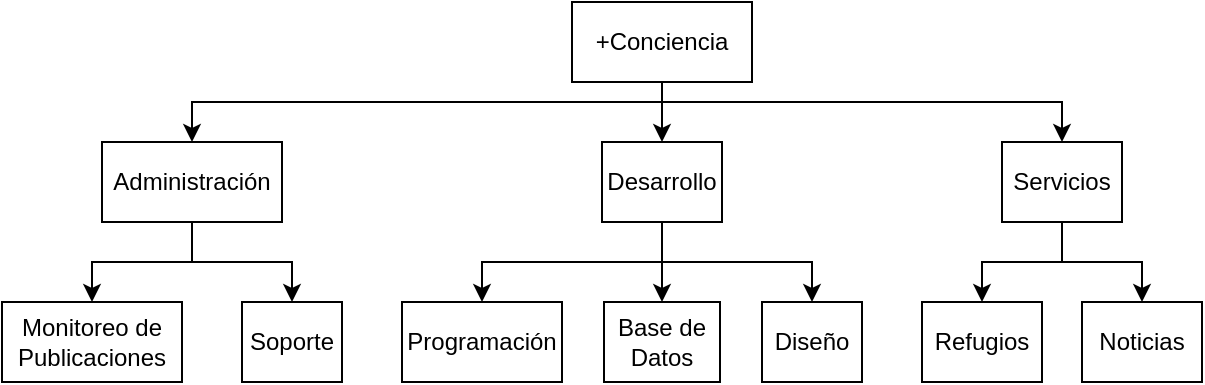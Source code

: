 <mxfile version="14.8.3" type="device"><diagram id="xFZMSt7jRsYqSHqvF51V" name="Page-1"><mxGraphModel dx="942" dy="614" grid="1" gridSize="10" guides="1" tooltips="1" connect="1" arrows="1" fold="1" page="1" pageScale="1" pageWidth="827" pageHeight="1169" math="0" shadow="0"><root><mxCell id="0"/><mxCell id="1" parent="0"/><mxCell id="DFgL-qZMrbQHyLdBinZc-12" style="edgeStyle=orthogonalEdgeStyle;rounded=0;orthogonalLoop=1;jettySize=auto;html=1;exitX=0.5;exitY=1;exitDx=0;exitDy=0;entryX=0.5;entryY=0;entryDx=0;entryDy=0;" edge="1" parent="1" source="R6n4xFLArPMitpgp092n-1" target="DFgL-qZMrbQHyLdBinZc-2"><mxGeometry relative="1" as="geometry"/></mxCell><mxCell id="DFgL-qZMrbQHyLdBinZc-25" style="edgeStyle=orthogonalEdgeStyle;rounded=0;orthogonalLoop=1;jettySize=auto;html=1;exitX=0.5;exitY=1;exitDx=0;exitDy=0;entryX=0.5;entryY=0;entryDx=0;entryDy=0;" edge="1" parent="1" source="R6n4xFLArPMitpgp092n-1" target="DFgL-qZMrbQHyLdBinZc-3"><mxGeometry relative="1" as="geometry"><Array as="points"><mxPoint x="440" y="130"/><mxPoint x="640" y="130"/></Array></mxGeometry></mxCell><mxCell id="DFgL-qZMrbQHyLdBinZc-26" style="edgeStyle=orthogonalEdgeStyle;rounded=0;orthogonalLoop=1;jettySize=auto;html=1;exitX=0.5;exitY=1;exitDx=0;exitDy=0;entryX=0.5;entryY=0;entryDx=0;entryDy=0;" edge="1" parent="1" source="R6n4xFLArPMitpgp092n-1" target="DFgL-qZMrbQHyLdBinZc-1"><mxGeometry relative="1" as="geometry"><Array as="points"><mxPoint x="440" y="130"/><mxPoint x="205" y="130"/></Array></mxGeometry></mxCell><mxCell id="R6n4xFLArPMitpgp092n-1" value="+Conciencia" style="rounded=0;whiteSpace=wrap;html=1;" parent="1" vertex="1"><mxGeometry x="395" y="80" width="90" height="40" as="geometry"/></mxCell><mxCell id="DFgL-qZMrbQHyLdBinZc-27" style="edgeStyle=orthogonalEdgeStyle;rounded=0;orthogonalLoop=1;jettySize=auto;html=1;exitX=0.5;exitY=1;exitDx=0;exitDy=0;entryX=0.5;entryY=0;entryDx=0;entryDy=0;" edge="1" parent="1" source="DFgL-qZMrbQHyLdBinZc-1" target="DFgL-qZMrbQHyLdBinZc-4"><mxGeometry relative="1" as="geometry"/></mxCell><mxCell id="DFgL-qZMrbQHyLdBinZc-28" style="edgeStyle=orthogonalEdgeStyle;rounded=0;orthogonalLoop=1;jettySize=auto;html=1;exitX=0.5;exitY=1;exitDx=0;exitDy=0;entryX=0.5;entryY=0;entryDx=0;entryDy=0;" edge="1" parent="1" source="DFgL-qZMrbQHyLdBinZc-1" target="DFgL-qZMrbQHyLdBinZc-5"><mxGeometry relative="1" as="geometry"/></mxCell><mxCell id="DFgL-qZMrbQHyLdBinZc-1" value="Administración" style="rounded=0;whiteSpace=wrap;html=1;" vertex="1" parent="1"><mxGeometry x="160" y="150" width="90" height="40" as="geometry"/></mxCell><mxCell id="DFgL-qZMrbQHyLdBinZc-10" style="edgeStyle=orthogonalEdgeStyle;rounded=0;orthogonalLoop=1;jettySize=auto;html=1;exitX=0.5;exitY=1;exitDx=0;exitDy=0;" edge="1" parent="1" source="DFgL-qZMrbQHyLdBinZc-2" target="DFgL-qZMrbQHyLdBinZc-6"><mxGeometry relative="1" as="geometry"/></mxCell><mxCell id="DFgL-qZMrbQHyLdBinZc-15" style="edgeStyle=orthogonalEdgeStyle;rounded=0;orthogonalLoop=1;jettySize=auto;html=1;exitX=0.5;exitY=1;exitDx=0;exitDy=0;entryX=0.5;entryY=0;entryDx=0;entryDy=0;" edge="1" parent="1" source="DFgL-qZMrbQHyLdBinZc-2" target="DFgL-qZMrbQHyLdBinZc-7"><mxGeometry relative="1" as="geometry"/></mxCell><mxCell id="DFgL-qZMrbQHyLdBinZc-16" style="edgeStyle=orthogonalEdgeStyle;rounded=0;orthogonalLoop=1;jettySize=auto;html=1;exitX=0.5;exitY=1;exitDx=0;exitDy=0;entryX=0.5;entryY=0;entryDx=0;entryDy=0;" edge="1" parent="1" source="DFgL-qZMrbQHyLdBinZc-2" target="DFgL-qZMrbQHyLdBinZc-8"><mxGeometry relative="1" as="geometry"/></mxCell><mxCell id="DFgL-qZMrbQHyLdBinZc-2" value="Desarrollo" style="rounded=0;whiteSpace=wrap;html=1;" vertex="1" parent="1"><mxGeometry x="410" y="150" width="60" height="40" as="geometry"/></mxCell><mxCell id="DFgL-qZMrbQHyLdBinZc-21" style="edgeStyle=orthogonalEdgeStyle;rounded=0;orthogonalLoop=1;jettySize=auto;html=1;exitX=0.5;exitY=1;exitDx=0;exitDy=0;entryX=0.5;entryY=0;entryDx=0;entryDy=0;" edge="1" parent="1" source="DFgL-qZMrbQHyLdBinZc-3" target="DFgL-qZMrbQHyLdBinZc-18"><mxGeometry relative="1" as="geometry"/></mxCell><mxCell id="DFgL-qZMrbQHyLdBinZc-22" style="edgeStyle=orthogonalEdgeStyle;rounded=0;orthogonalLoop=1;jettySize=auto;html=1;exitX=0.5;exitY=1;exitDx=0;exitDy=0;entryX=0.5;entryY=0;entryDx=0;entryDy=0;" edge="1" parent="1" source="DFgL-qZMrbQHyLdBinZc-3" target="DFgL-qZMrbQHyLdBinZc-19"><mxGeometry relative="1" as="geometry"/></mxCell><mxCell id="DFgL-qZMrbQHyLdBinZc-3" value="Servicios" style="rounded=0;whiteSpace=wrap;html=1;" vertex="1" parent="1"><mxGeometry x="610" y="150" width="60" height="40" as="geometry"/></mxCell><mxCell id="DFgL-qZMrbQHyLdBinZc-4" value="Monitoreo de Publicaciones" style="rounded=0;whiteSpace=wrap;html=1;" vertex="1" parent="1"><mxGeometry x="110" y="230" width="90" height="40" as="geometry"/></mxCell><mxCell id="DFgL-qZMrbQHyLdBinZc-5" value="Soporte" style="rounded=0;whiteSpace=wrap;html=1;" vertex="1" parent="1"><mxGeometry x="230" y="230" width="50" height="40" as="geometry"/></mxCell><mxCell id="DFgL-qZMrbQHyLdBinZc-6" value="Programación" style="rounded=0;whiteSpace=wrap;html=1;" vertex="1" parent="1"><mxGeometry x="310" y="230" width="80" height="40" as="geometry"/></mxCell><mxCell id="DFgL-qZMrbQHyLdBinZc-7" value="Base de Datos" style="rounded=0;whiteSpace=wrap;html=1;" vertex="1" parent="1"><mxGeometry x="411" y="230" width="58" height="40" as="geometry"/></mxCell><mxCell id="DFgL-qZMrbQHyLdBinZc-8" value="Diseño" style="rounded=0;whiteSpace=wrap;html=1;" vertex="1" parent="1"><mxGeometry x="490" y="230" width="50" height="40" as="geometry"/></mxCell><mxCell id="DFgL-qZMrbQHyLdBinZc-18" value="Refugios" style="rounded=0;whiteSpace=wrap;html=1;" vertex="1" parent="1"><mxGeometry x="570" y="230" width="60" height="40" as="geometry"/></mxCell><mxCell id="DFgL-qZMrbQHyLdBinZc-19" value="Noticias" style="rounded=0;whiteSpace=wrap;html=1;" vertex="1" parent="1"><mxGeometry x="650" y="230" width="60" height="40" as="geometry"/></mxCell></root></mxGraphModel></diagram></mxfile>